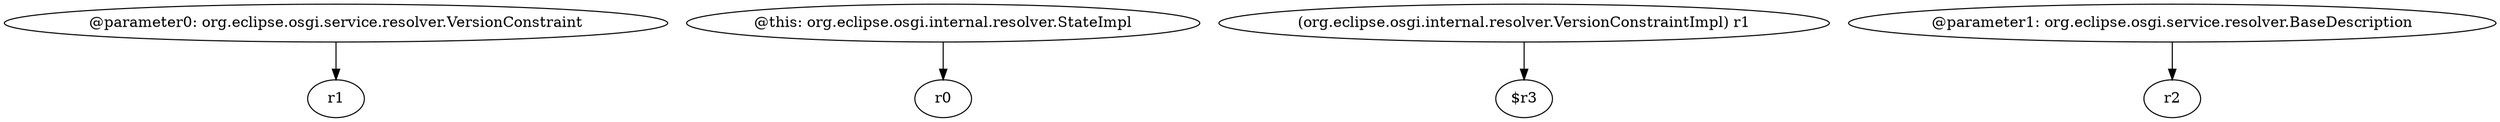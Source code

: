 digraph g {
0[label="@parameter0: org.eclipse.osgi.service.resolver.VersionConstraint"]
1[label="r1"]
0->1[label=""]
2[label="@this: org.eclipse.osgi.internal.resolver.StateImpl"]
3[label="r0"]
2->3[label=""]
4[label="(org.eclipse.osgi.internal.resolver.VersionConstraintImpl) r1"]
5[label="$r3"]
4->5[label=""]
6[label="@parameter1: org.eclipse.osgi.service.resolver.BaseDescription"]
7[label="r2"]
6->7[label=""]
}